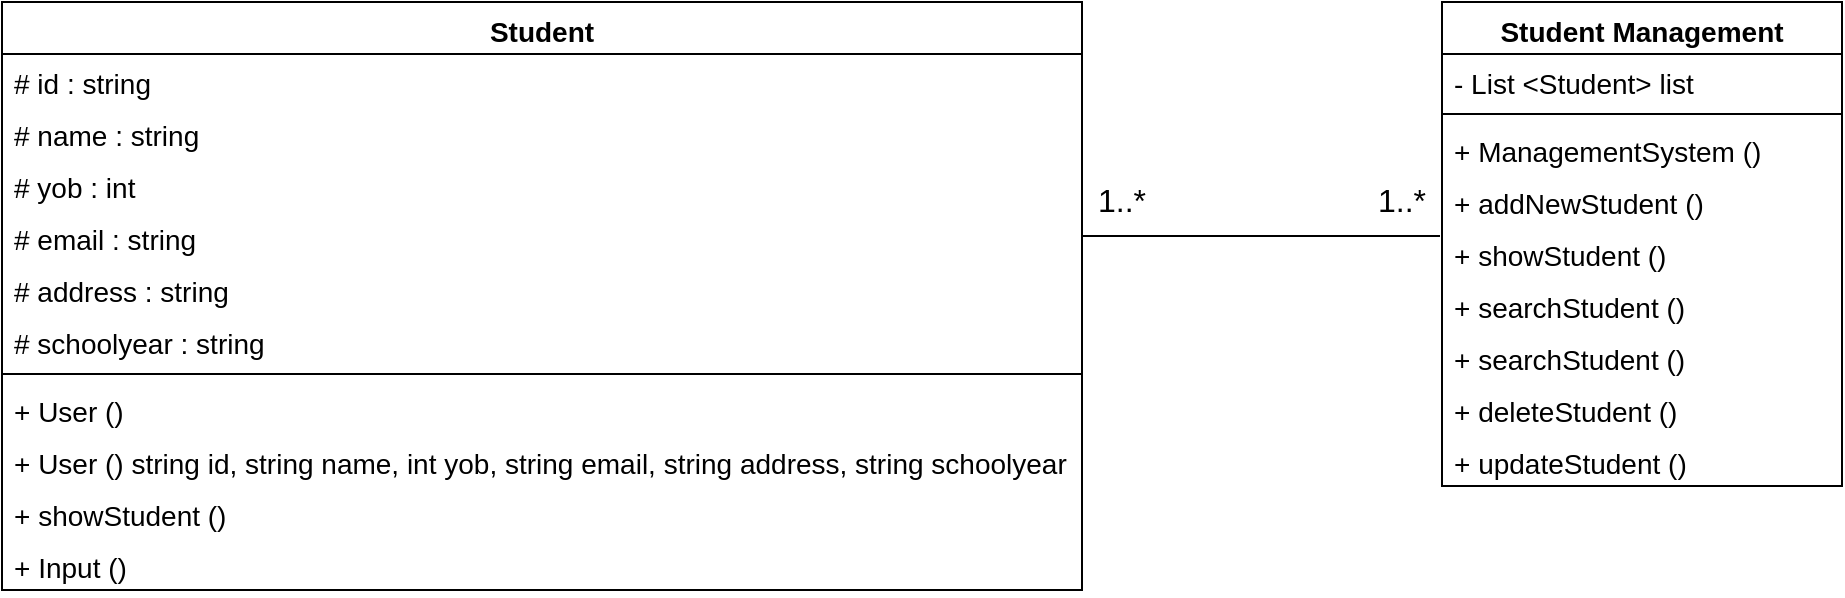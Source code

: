 <mxfile version="14.7.4" type="github"><diagram id="IPfJGJrMIoIPtxsAA2Gm" name="Page-1"><mxGraphModel dx="1186" dy="645" grid="1" gridSize="10" guides="1" tooltips="1" connect="1" arrows="1" fold="1" page="1" pageScale="1" pageWidth="1169" pageHeight="1654" background="none" math="0" shadow="0"><root><mxCell id="0"/><mxCell id="1" parent="0"/><mxCell id="F080Nk5r12SdqIiTMpnW-1" value="Student" style="swimlane;fontStyle=1;align=center;verticalAlign=top;childLayout=stackLayout;horizontal=1;startSize=26;horizontalStack=0;resizeParent=1;resizeParentMax=0;resizeLast=0;collapsible=1;marginBottom=0;fontSize=14;" vertex="1" parent="1"><mxGeometry x="80" y="120" width="540" height="294" as="geometry"/></mxCell><mxCell id="F080Nk5r12SdqIiTMpnW-2" value="# id : string" style="text;strokeColor=none;fillColor=none;align=left;verticalAlign=top;spacingLeft=4;spacingRight=4;overflow=hidden;rotatable=0;points=[[0,0.5],[1,0.5]];portConstraint=eastwest;fontSize=14;" vertex="1" parent="F080Nk5r12SdqIiTMpnW-1"><mxGeometry y="26" width="540" height="26" as="geometry"/></mxCell><mxCell id="F080Nk5r12SdqIiTMpnW-5" value="# name : string" style="text;strokeColor=none;fillColor=none;align=left;verticalAlign=top;spacingLeft=4;spacingRight=4;overflow=hidden;rotatable=0;points=[[0,0.5],[1,0.5]];portConstraint=eastwest;fontSize=14;" vertex="1" parent="F080Nk5r12SdqIiTMpnW-1"><mxGeometry y="52" width="540" height="26" as="geometry"/></mxCell><mxCell id="F080Nk5r12SdqIiTMpnW-6" value="# yob : int" style="text;strokeColor=none;fillColor=none;align=left;verticalAlign=top;spacingLeft=4;spacingRight=4;overflow=hidden;rotatable=0;points=[[0,0.5],[1,0.5]];portConstraint=eastwest;fontSize=14;" vertex="1" parent="F080Nk5r12SdqIiTMpnW-1"><mxGeometry y="78" width="540" height="26" as="geometry"/></mxCell><mxCell id="F080Nk5r12SdqIiTMpnW-7" value="# email : string" style="text;strokeColor=none;fillColor=none;align=left;verticalAlign=top;spacingLeft=4;spacingRight=4;overflow=hidden;rotatable=0;points=[[0,0.5],[1,0.5]];portConstraint=eastwest;fontSize=14;" vertex="1" parent="F080Nk5r12SdqIiTMpnW-1"><mxGeometry y="104" width="540" height="26" as="geometry"/></mxCell><mxCell id="F080Nk5r12SdqIiTMpnW-8" value="# address : string&#xa;" style="text;strokeColor=none;fillColor=none;align=left;verticalAlign=top;spacingLeft=4;spacingRight=4;overflow=hidden;rotatable=0;points=[[0,0.5],[1,0.5]];portConstraint=eastwest;fontSize=14;" vertex="1" parent="F080Nk5r12SdqIiTMpnW-1"><mxGeometry y="130" width="540" height="26" as="geometry"/></mxCell><mxCell id="F080Nk5r12SdqIiTMpnW-11" value="# schoolyear : string&#xa;" style="text;strokeColor=none;fillColor=none;align=left;verticalAlign=top;spacingLeft=4;spacingRight=4;overflow=hidden;rotatable=0;points=[[0,0.5],[1,0.5]];portConstraint=eastwest;fontSize=14;" vertex="1" parent="F080Nk5r12SdqIiTMpnW-1"><mxGeometry y="156" width="540" height="26" as="geometry"/></mxCell><mxCell id="F080Nk5r12SdqIiTMpnW-3" value="" style="line;strokeWidth=1;fillColor=none;align=left;verticalAlign=middle;spacingTop=-1;spacingLeft=3;spacingRight=3;rotatable=0;labelPosition=right;points=[];portConstraint=eastwest;" vertex="1" parent="F080Nk5r12SdqIiTMpnW-1"><mxGeometry y="182" width="540" height="8" as="geometry"/></mxCell><mxCell id="F080Nk5r12SdqIiTMpnW-4" value="+ User ()" style="text;strokeColor=none;fillColor=none;align=left;verticalAlign=top;spacingLeft=4;spacingRight=4;overflow=hidden;rotatable=0;points=[[0,0.5],[1,0.5]];portConstraint=eastwest;fontSize=14;" vertex="1" parent="F080Nk5r12SdqIiTMpnW-1"><mxGeometry y="190" width="540" height="26" as="geometry"/></mxCell><mxCell id="F080Nk5r12SdqIiTMpnW-9" value="+ User () string id, string name, int yob, string email, string address, string schoolyear" style="text;strokeColor=none;fillColor=none;align=left;verticalAlign=top;spacingLeft=4;spacingRight=4;overflow=hidden;rotatable=0;points=[[0,0.5],[1,0.5]];portConstraint=eastwest;fontSize=14;" vertex="1" parent="F080Nk5r12SdqIiTMpnW-1"><mxGeometry y="216" width="540" height="26" as="geometry"/></mxCell><mxCell id="F080Nk5r12SdqIiTMpnW-12" value="+ showStudent ()" style="text;strokeColor=none;fillColor=none;align=left;verticalAlign=top;spacingLeft=4;spacingRight=4;overflow=hidden;rotatable=0;points=[[0,0.5],[1,0.5]];portConstraint=eastwest;fontSize=14;" vertex="1" parent="F080Nk5r12SdqIiTMpnW-1"><mxGeometry y="242" width="540" height="26" as="geometry"/></mxCell><mxCell id="F080Nk5r12SdqIiTMpnW-13" value="+ Input ()" style="text;strokeColor=none;fillColor=none;align=left;verticalAlign=top;spacingLeft=4;spacingRight=4;overflow=hidden;rotatable=0;points=[[0,0.5],[1,0.5]];portConstraint=eastwest;fontSize=14;" vertex="1" parent="F080Nk5r12SdqIiTMpnW-1"><mxGeometry y="268" width="540" height="26" as="geometry"/></mxCell><mxCell id="F080Nk5r12SdqIiTMpnW-15" value="Student Management" style="swimlane;fontStyle=1;align=center;verticalAlign=top;childLayout=stackLayout;horizontal=1;startSize=26;horizontalStack=0;resizeParent=1;resizeParentMax=0;resizeLast=0;collapsible=1;marginBottom=0;fontSize=14;" vertex="1" parent="1"><mxGeometry x="800" y="120" width="200" height="242" as="geometry"/></mxCell><mxCell id="F080Nk5r12SdqIiTMpnW-16" value="- List &lt;Student&gt; list" style="text;strokeColor=none;fillColor=none;align=left;verticalAlign=top;spacingLeft=4;spacingRight=4;overflow=hidden;rotatable=0;points=[[0,0.5],[1,0.5]];portConstraint=eastwest;fontSize=14;" vertex="1" parent="F080Nk5r12SdqIiTMpnW-15"><mxGeometry y="26" width="200" height="26" as="geometry"/></mxCell><mxCell id="F080Nk5r12SdqIiTMpnW-17" value="" style="line;strokeWidth=1;fillColor=none;align=left;verticalAlign=middle;spacingTop=-1;spacingLeft=3;spacingRight=3;rotatable=0;labelPosition=right;points=[];portConstraint=eastwest;" vertex="1" parent="F080Nk5r12SdqIiTMpnW-15"><mxGeometry y="52" width="200" height="8" as="geometry"/></mxCell><mxCell id="F080Nk5r12SdqIiTMpnW-18" value="+ ManagementSystem ()" style="text;strokeColor=none;fillColor=none;align=left;verticalAlign=top;spacingLeft=4;spacingRight=4;overflow=hidden;rotatable=0;points=[[0,0.5],[1,0.5]];portConstraint=eastwest;fontSize=14;" vertex="1" parent="F080Nk5r12SdqIiTMpnW-15"><mxGeometry y="60" width="200" height="26" as="geometry"/></mxCell><mxCell id="F080Nk5r12SdqIiTMpnW-24" value="+ addNewStudent ()" style="text;strokeColor=none;fillColor=none;align=left;verticalAlign=top;spacingLeft=4;spacingRight=4;overflow=hidden;rotatable=0;points=[[0,0.5],[1,0.5]];portConstraint=eastwest;fontSize=14;" vertex="1" parent="F080Nk5r12SdqIiTMpnW-15"><mxGeometry y="86" width="200" height="26" as="geometry"/></mxCell><mxCell id="F080Nk5r12SdqIiTMpnW-19" value="+ showStudent ()" style="text;strokeColor=none;fillColor=none;align=left;verticalAlign=top;spacingLeft=4;spacingRight=4;overflow=hidden;rotatable=0;points=[[0,0.5],[1,0.5]];portConstraint=eastwest;fontSize=14;" vertex="1" parent="F080Nk5r12SdqIiTMpnW-15"><mxGeometry y="112" width="200" height="26" as="geometry"/></mxCell><mxCell id="F080Nk5r12SdqIiTMpnW-20" value="+ searchStudent ()" style="text;strokeColor=none;fillColor=none;align=left;verticalAlign=top;spacingLeft=4;spacingRight=4;overflow=hidden;rotatable=0;points=[[0,0.5],[1,0.5]];portConstraint=eastwest;fontSize=14;" vertex="1" parent="F080Nk5r12SdqIiTMpnW-15"><mxGeometry y="138" width="200" height="26" as="geometry"/></mxCell><mxCell id="F080Nk5r12SdqIiTMpnW-21" value="+ searchStudent ()" style="text;strokeColor=none;fillColor=none;align=left;verticalAlign=top;spacingLeft=4;spacingRight=4;overflow=hidden;rotatable=0;points=[[0,0.5],[1,0.5]];portConstraint=eastwest;fontSize=14;" vertex="1" parent="F080Nk5r12SdqIiTMpnW-15"><mxGeometry y="164" width="200" height="26" as="geometry"/></mxCell><mxCell id="F080Nk5r12SdqIiTMpnW-22" value="+ deleteStudent ()" style="text;strokeColor=none;fillColor=none;align=left;verticalAlign=top;spacingLeft=4;spacingRight=4;overflow=hidden;rotatable=0;points=[[0,0.5],[1,0.5]];portConstraint=eastwest;fontSize=14;" vertex="1" parent="F080Nk5r12SdqIiTMpnW-15"><mxGeometry y="190" width="200" height="26" as="geometry"/></mxCell><mxCell id="F080Nk5r12SdqIiTMpnW-23" value="+ updateStudent ()" style="text;strokeColor=none;fillColor=none;align=left;verticalAlign=top;spacingLeft=4;spacingRight=4;overflow=hidden;rotatable=0;points=[[0,0.5],[1,0.5]];portConstraint=eastwest;fontSize=14;" vertex="1" parent="F080Nk5r12SdqIiTMpnW-15"><mxGeometry y="216" width="200" height="26" as="geometry"/></mxCell><mxCell id="F080Nk5r12SdqIiTMpnW-25" value="" style="endArrow=none;html=1;fontSize=14;exitX=1;exitY=0.5;exitDx=0;exitDy=0;entryX=-0.005;entryY=0.192;entryDx=0;entryDy=0;entryPerimeter=0;" edge="1" parent="1" source="F080Nk5r12SdqIiTMpnW-7" target="F080Nk5r12SdqIiTMpnW-19"><mxGeometry width="50" height="50" relative="1" as="geometry"><mxPoint x="680" y="550" as="sourcePoint"/><mxPoint x="730" y="500" as="targetPoint"/></mxGeometry></mxCell><mxCell id="F080Nk5r12SdqIiTMpnW-26" value="1..*" style="text;html=1;strokeColor=none;fillColor=none;align=center;verticalAlign=middle;whiteSpace=wrap;rounded=0;fontSize=16;" vertex="1" parent="1"><mxGeometry x="620" y="209" width="40" height="20" as="geometry"/></mxCell><mxCell id="F080Nk5r12SdqIiTMpnW-27" value="1..*" style="text;html=1;strokeColor=none;fillColor=none;align=center;verticalAlign=middle;whiteSpace=wrap;rounded=0;fontSize=16;" vertex="1" parent="1"><mxGeometry x="760" y="209" width="40" height="20" as="geometry"/></mxCell></root></mxGraphModel></diagram></mxfile>